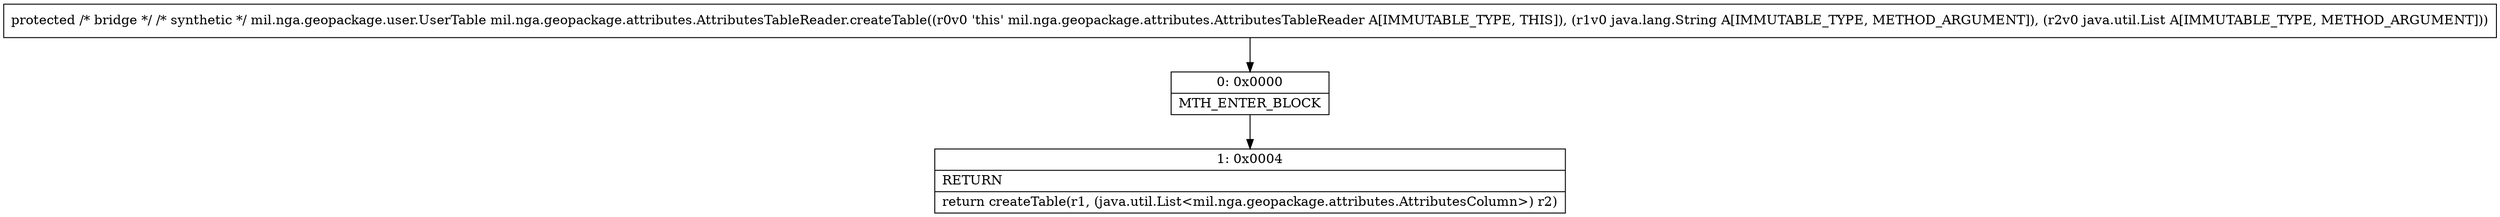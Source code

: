 digraph "CFG formil.nga.geopackage.attributes.AttributesTableReader.createTable(Ljava\/lang\/String;Ljava\/util\/List;)Lmil\/nga\/geopackage\/user\/UserTable;" {
Node_0 [shape=record,label="{0\:\ 0x0000|MTH_ENTER_BLOCK\l}"];
Node_1 [shape=record,label="{1\:\ 0x0004|RETURN\l|return createTable(r1, (java.util.List\<mil.nga.geopackage.attributes.AttributesColumn\>) r2)\l}"];
MethodNode[shape=record,label="{protected \/* bridge *\/ \/* synthetic *\/ mil.nga.geopackage.user.UserTable mil.nga.geopackage.attributes.AttributesTableReader.createTable((r0v0 'this' mil.nga.geopackage.attributes.AttributesTableReader A[IMMUTABLE_TYPE, THIS]), (r1v0 java.lang.String A[IMMUTABLE_TYPE, METHOD_ARGUMENT]), (r2v0 java.util.List A[IMMUTABLE_TYPE, METHOD_ARGUMENT])) }"];
MethodNode -> Node_0;
Node_0 -> Node_1;
}

